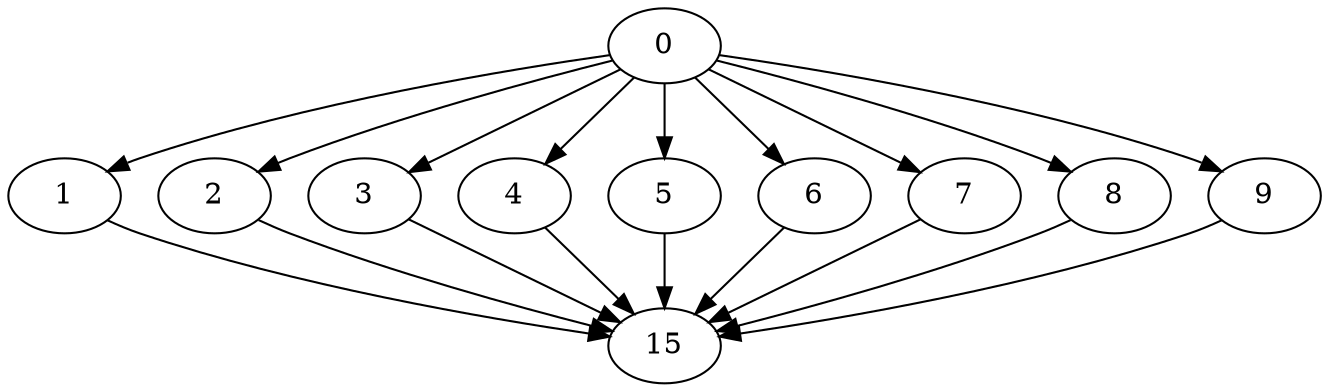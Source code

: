 digraph "Fork_Join_Nodes_16_CCR_0.10_WeightType_Random" {

	0	["Finish time"=120,
		Processor=0,
		"Start time"=0,
		Weight=12];

	1	["Finish time"=750,
		Processor=0,
		"Start time"=645,
		Weight=10];

	2	["Finish time"=315,
		Processor=0,
		"Start time"=225,
		Weight=9];

	3	["Finish time"=225,
		Processor=0,
		"Start time"=120,
		Weight=10];
		
	4	["Finish time"=513,
		Processor=1,
		"Start time"=393,
		Weight=12];

	5	["Finish time"=420,
		Processor=0,
		"Start time"=315,
		Weight=10];

	6	["Finish time"=258,
		Processor=1,
		"Start time"=123,
		Weight=13];

	7	["Finish time"=480,
		Processor=0,
		"Start time"=420,
		Weight=4];
		
	8	["Finish time"=795,
		Processor=0,
		"Start time"=750,
		Weight=5];

	9	["Finish time"=645,
		Processor=0,
		"Start time"=600,
		Weight=4];



	15	["Finish time"=918,
		Processor=1,
		"Start time"=798,
		Weight=11];


	0 -> 1	[Weight=3];
	0 -> 2	[Weight=10];
	0 -> 3	[Weight=10];
	0 -> 4	[Weight=6];
	0 -> 5	[Weight=7];
	0 -> 6	[Weight=3];
	0 -> 9	[Weight=3];
	0 -> 7	[Weight=6];
	0 -> 8	[Weight=5];





	1 -> 15	[Weight=4];
	2 -> 15	[Weight=4];
	3 -> 15	[Weight=2];
	4 -> 15	[Weight=8];
	5 -> 15	[Weight=2];
	6 -> 15	[Weight=9];
	7 -> 15	[Weight=5];
	8 -> 15	[Weight=3];
	9 -> 15	[Weight=4];

}
